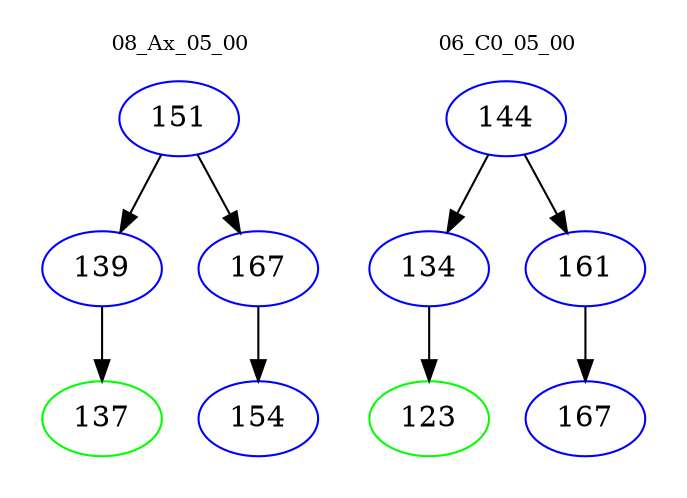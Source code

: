 digraph{
subgraph cluster_0 {
color = white
label = "08_Ax_05_00";
fontsize=10;
T0_151 [label="151", color="blue"]
T0_151 -> T0_139 [color="black"]
T0_139 [label="139", color="blue"]
T0_139 -> T0_137 [color="black"]
T0_137 [label="137", color="green"]
T0_151 -> T0_167 [color="black"]
T0_167 [label="167", color="blue"]
T0_167 -> T0_154 [color="black"]
T0_154 [label="154", color="blue"]
}
subgraph cluster_1 {
color = white
label = "06_C0_05_00";
fontsize=10;
T1_144 [label="144", color="blue"]
T1_144 -> T1_134 [color="black"]
T1_134 [label="134", color="blue"]
T1_134 -> T1_123 [color="black"]
T1_123 [label="123", color="green"]
T1_144 -> T1_161 [color="black"]
T1_161 [label="161", color="blue"]
T1_161 -> T1_167 [color="black"]
T1_167 [label="167", color="blue"]
}
}
